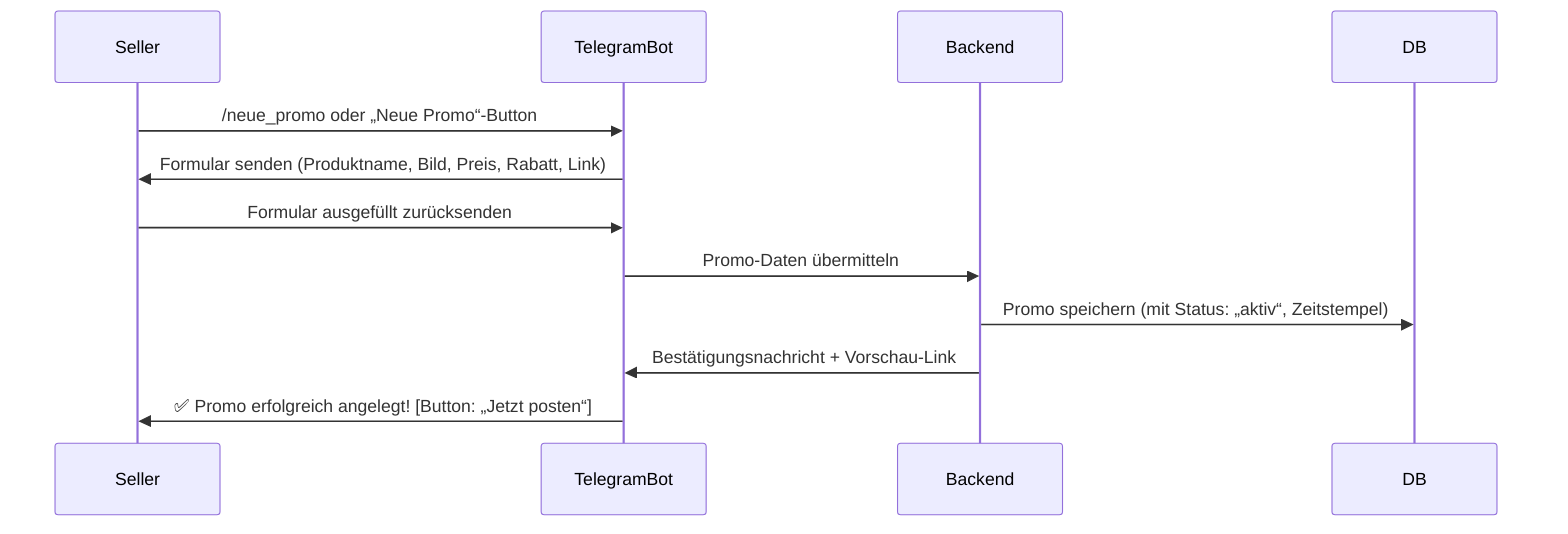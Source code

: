 sequenceDiagram
    participant Seller
    participant TelegramBot
    participant Backend
    participant DB

    Seller->>TelegramBot: /neue_promo oder „Neue Promo“-Button
    TelegramBot->>Seller: Formular senden (Produktname, Bild, Preis, Rabatt, Link)
    Seller->>TelegramBot: Formular ausgefüllt zurücksenden
    TelegramBot->>Backend: Promo-Daten übermitteln
    Backend->>DB: Promo speichern (mit Status: „aktiv“, Zeitstempel)
    Backend->>TelegramBot: Bestätigungsnachricht + Vorschau-Link
    TelegramBot->>Seller: ✅ Promo erfolgreich angelegt! [Button: „Jetzt posten“]